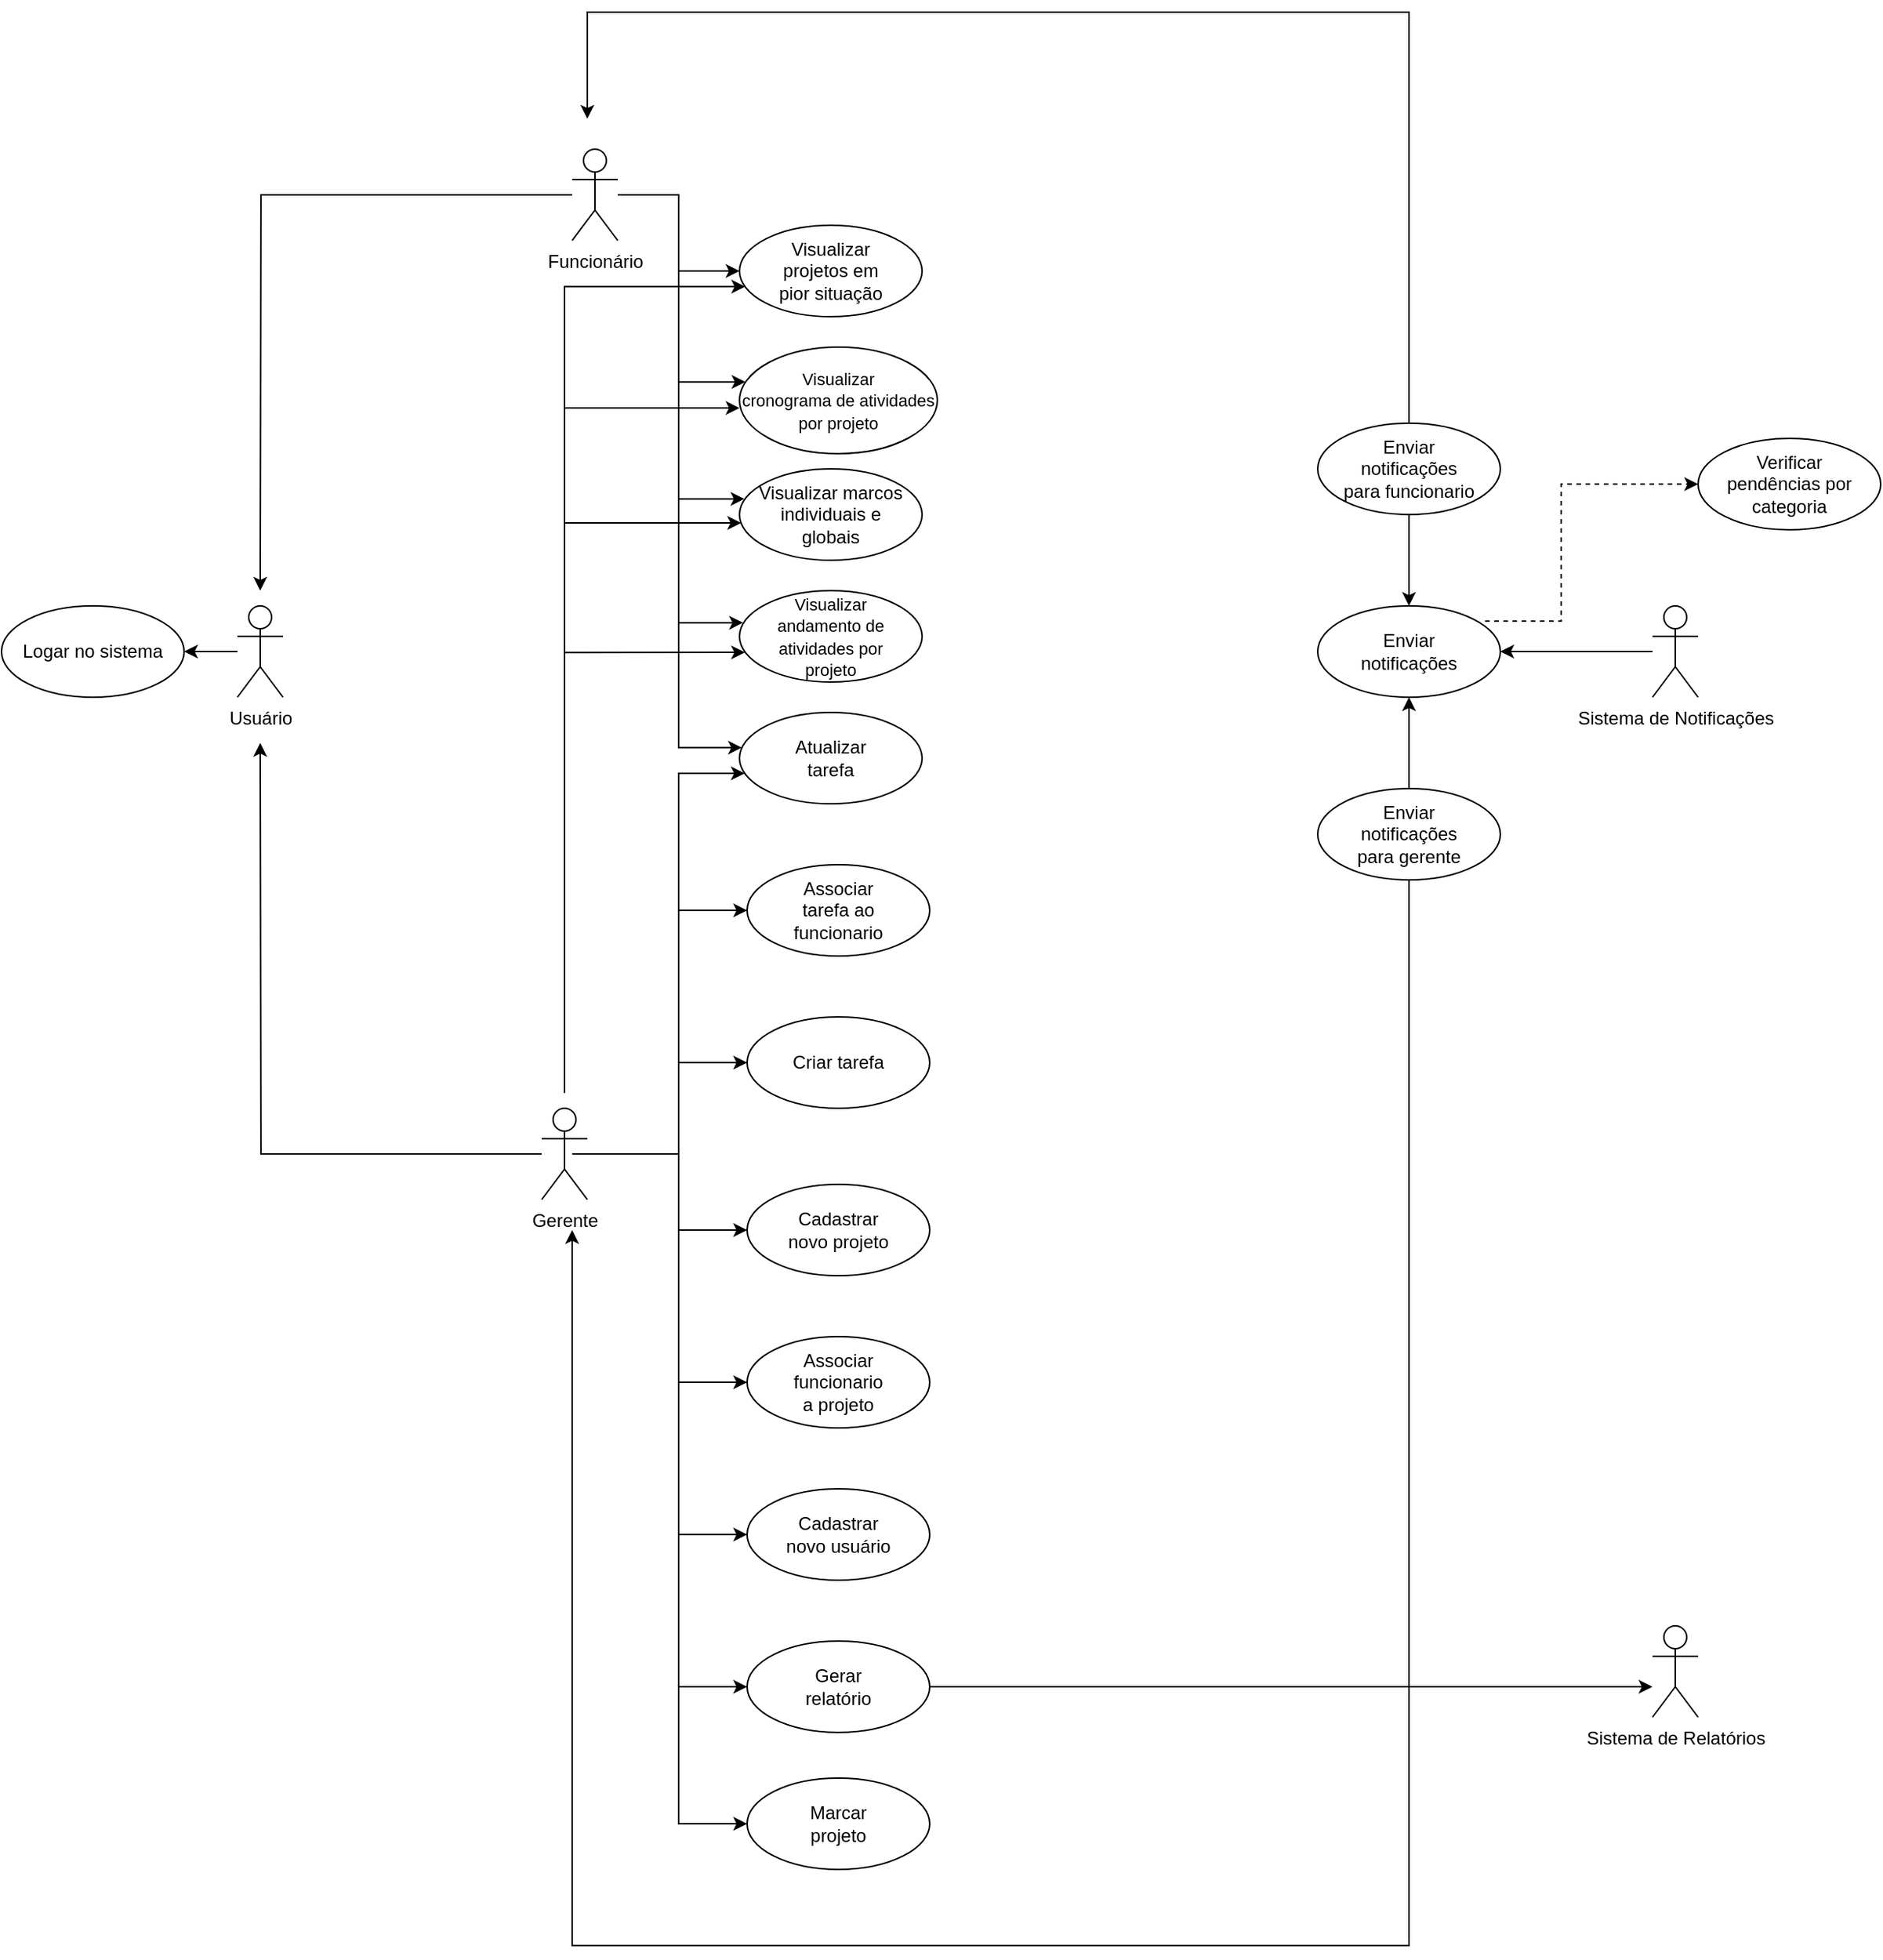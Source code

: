 <mxfile version="14.6.13" type="device"><diagram id="gemtb0-5iOf2-fuTtv6M" name="Page-1"><mxGraphModel dx="2386" dy="964" grid="1" gridSize="10" guides="1" tooltips="1" connect="1" arrows="1" fold="1" page="1" pageScale="1" pageWidth="850" pageHeight="1100" math="0" shadow="0"><root><mxCell id="0"/><mxCell id="1" parent="0"/><mxCell id="uhP6psyQcIOp5X87SmPu-2" value="" style="edgeStyle=orthogonalEdgeStyle;rounded=0;orthogonalLoop=1;jettySize=auto;html=1;" edge="1" parent="1" source="1vug23dCPV9mi0ISsuZW-6" target="uhP6psyQcIOp5X87SmPu-1"><mxGeometry relative="1" as="geometry"/></mxCell><mxCell id="1vug23dCPV9mi0ISsuZW-6" value="Usuário" style="shape=umlActor;verticalLabelPosition=bottom;verticalAlign=top;html=1;outlineConnect=0;" parent="1" vertex="1"><mxGeometry x="-30" y="510" width="30" height="60" as="geometry"/></mxCell><mxCell id="1vug23dCPV9mi0ISsuZW-28" value="" style="edgeStyle=orthogonalEdgeStyle;rounded=0;orthogonalLoop=1;jettySize=auto;html=1;" parent="1" source="1vug23dCPV9mi0ISsuZW-7" edge="1"><mxGeometry relative="1" as="geometry"><mxPoint x="-15" y="600" as="targetPoint"/></mxGeometry></mxCell><mxCell id="1vug23dCPV9mi0ISsuZW-43" value="" style="edgeStyle=orthogonalEdgeStyle;rounded=0;orthogonalLoop=1;jettySize=auto;html=1;entryX=0;entryY=0.5;entryDx=0;entryDy=0;" parent="1" source="1vug23dCPV9mi0ISsuZW-7" target="1vug23dCPV9mi0ISsuZW-12" edge="1"><mxGeometry relative="1" as="geometry"><Array as="points"><mxPoint x="260" y="870"/><mxPoint x="260" y="1120"/></Array></mxGeometry></mxCell><mxCell id="1vug23dCPV9mi0ISsuZW-50" value="" style="edgeStyle=orthogonalEdgeStyle;rounded=0;orthogonalLoop=1;jettySize=auto;html=1;" parent="1" source="1vug23dCPV9mi0ISsuZW-7" target="1vug23dCPV9mi0ISsuZW-49" edge="1"><mxGeometry relative="1" as="geometry"><Array as="points"><mxPoint x="260" y="870"/><mxPoint x="260" y="620"/></Array></mxGeometry></mxCell><mxCell id="1vug23dCPV9mi0ISsuZW-59" value="" style="edgeStyle=orthogonalEdgeStyle;rounded=0;orthogonalLoop=1;jettySize=auto;html=1;entryX=0;entryY=0.5;entryDx=0;entryDy=0;" parent="1" source="1vug23dCPV9mi0ISsuZW-7" target="1vug23dCPV9mi0ISsuZW-58" edge="1"><mxGeometry relative="1" as="geometry"><Array as="points"><mxPoint x="260" y="870"/><mxPoint x="260" y="1020"/></Array></mxGeometry></mxCell><mxCell id="1vug23dCPV9mi0ISsuZW-60" value="" style="edgeStyle=orthogonalEdgeStyle;rounded=0;orthogonalLoop=1;jettySize=auto;html=1;entryX=0.03;entryY=0.676;entryDx=0;entryDy=0;entryPerimeter=0;" parent="1" target="1vug23dCPV9mi0ISsuZW-55" edge="1"><mxGeometry relative="1" as="geometry"><mxPoint x="185" y="830" as="sourcePoint"/><mxPoint x="290" y="540" as="targetPoint"/><Array as="points"><mxPoint x="185" y="541"/></Array></mxGeometry></mxCell><mxCell id="1vug23dCPV9mi0ISsuZW-64" value="" style="edgeStyle=orthogonalEdgeStyle;rounded=0;orthogonalLoop=1;jettySize=auto;html=1;entryX=0.009;entryY=0.592;entryDx=0;entryDy=0;entryPerimeter=0;" parent="1" target="1vug23dCPV9mi0ISsuZW-56" edge="1"><mxGeometry relative="1" as="geometry"><mxPoint x="185" y="830" as="sourcePoint"/><mxPoint x="185" y="460" as="targetPoint"/><Array as="points"><mxPoint x="185" y="455"/></Array></mxGeometry></mxCell><mxCell id="1vug23dCPV9mi0ISsuZW-70" value="" style="edgeStyle=orthogonalEdgeStyle;rounded=0;orthogonalLoop=1;jettySize=auto;html=1;" parent="1" edge="1"><mxGeometry relative="1" as="geometry"><mxPoint x="185" y="830" as="sourcePoint"/><mxPoint x="300" y="380" as="targetPoint"/><Array as="points"><mxPoint x="185" y="380"/></Array></mxGeometry></mxCell><mxCell id="1vug23dCPV9mi0ISsuZW-72" value="" style="edgeStyle=orthogonalEdgeStyle;rounded=0;orthogonalLoop=1;jettySize=auto;html=1;entryX=0.031;entryY=0.671;entryDx=0;entryDy=0;entryPerimeter=0;" parent="1" target="1vug23dCPV9mi0ISsuZW-51" edge="1"><mxGeometry relative="1" as="geometry"><mxPoint x="185" y="830" as="sourcePoint"/><mxPoint x="185" y="220" as="targetPoint"/><Array as="points"><mxPoint x="185" y="300"/></Array></mxGeometry></mxCell><mxCell id="1vug23dCPV9mi0ISsuZW-7" value="Gerente" style="shape=umlActor;verticalLabelPosition=bottom;verticalAlign=top;html=1;outlineConnect=0;" parent="1" vertex="1"><mxGeometry x="170" y="840" width="30" height="60" as="geometry"/></mxCell><mxCell id="1vug23dCPV9mi0ISsuZW-26" value="" style="edgeStyle=orthogonalEdgeStyle;rounded=0;orthogonalLoop=1;jettySize=auto;html=1;" parent="1" source="1vug23dCPV9mi0ISsuZW-9" edge="1"><mxGeometry relative="1" as="geometry"><mxPoint x="-15" y="500" as="targetPoint"/></mxGeometry></mxCell><mxCell id="1vug23dCPV9mi0ISsuZW-52" value="" style="edgeStyle=orthogonalEdgeStyle;rounded=0;orthogonalLoop=1;jettySize=auto;html=1;" parent="1" source="1vug23dCPV9mi0ISsuZW-9" target="1vug23dCPV9mi0ISsuZW-51" edge="1"><mxGeometry relative="1" as="geometry"/></mxCell><mxCell id="1vug23dCPV9mi0ISsuZW-62" value="" style="edgeStyle=orthogonalEdgeStyle;rounded=0;orthogonalLoop=1;jettySize=auto;html=1;entryX=0.019;entryY=0.351;entryDx=0;entryDy=0;entryPerimeter=0;" parent="1" source="1vug23dCPV9mi0ISsuZW-9" target="1vug23dCPV9mi0ISsuZW-55" edge="1"><mxGeometry relative="1" as="geometry"><mxPoint x="299" y="521" as="targetPoint"/><Array as="points"><mxPoint x="260" y="240"/><mxPoint x="260" y="521"/></Array></mxGeometry></mxCell><mxCell id="1vug23dCPV9mi0ISsuZW-66" value="" style="edgeStyle=orthogonalEdgeStyle;rounded=0;orthogonalLoop=1;jettySize=auto;html=1;entryX=0.03;entryY=0.327;entryDx=0;entryDy=0;entryPerimeter=0;" parent="1" target="1vug23dCPV9mi0ISsuZW-57" edge="1"><mxGeometry relative="1" as="geometry"><mxPoint x="260" y="290" as="sourcePoint"/><mxPoint x="300.0" y="360" as="targetPoint"/><Array as="points"><mxPoint x="260" y="290"/><mxPoint x="260" y="360"/></Array></mxGeometry></mxCell><mxCell id="1vug23dCPV9mi0ISsuZW-68" value="" style="edgeStyle=orthogonalEdgeStyle;rounded=0;orthogonalLoop=1;jettySize=auto;html=1;entryX=0.027;entryY=0.329;entryDx=0;entryDy=0;entryPerimeter=0;" parent="1" target="1vug23dCPV9mi0ISsuZW-56" edge="1"><mxGeometry relative="1" as="geometry"><mxPoint x="260" y="290" as="sourcePoint"/><mxPoint x="300.0" y="440" as="targetPoint"/><Array as="points"><mxPoint x="260" y="290"/><mxPoint x="260" y="440"/></Array></mxGeometry></mxCell><mxCell id="1vug23dCPV9mi0ISsuZW-9" value="Funcionário" style="shape=umlActor;verticalLabelPosition=bottom;verticalAlign=top;html=1;outlineConnect=0;" parent="1" vertex="1"><mxGeometry x="190" y="210" width="30" height="60" as="geometry"/></mxCell><mxCell id="1vug23dCPV9mi0ISsuZW-12" value="Cadastrar&lt;br&gt;novo usuário" style="ellipse;whiteSpace=wrap;html=1;verticalAlign=middle;" parent="1" vertex="1"><mxGeometry x="305" y="1090" width="120" height="60" as="geometry"/></mxCell><mxCell id="1vug23dCPV9mi0ISsuZW-14" value="Cadastrar&lt;br&gt;novo projeto" style="ellipse;whiteSpace=wrap;html=1;verticalAlign=middle;" parent="1" vertex="1"><mxGeometry x="305" y="890" width="120" height="60" as="geometry"/></mxCell><mxCell id="1vug23dCPV9mi0ISsuZW-16" value="Criar tarefa" style="ellipse;whiteSpace=wrap;html=1;verticalAlign=middle;" parent="1" vertex="1"><mxGeometry x="305" y="780" width="120" height="60" as="geometry"/></mxCell><mxCell id="1vug23dCPV9mi0ISsuZW-20" value="Associar&lt;br&gt;tarefa ao&lt;br&gt;funcionario" style="ellipse;whiteSpace=wrap;html=1;verticalAlign=middle;" parent="1" vertex="1"><mxGeometry x="305" y="680" width="120" height="60" as="geometry"/></mxCell><mxCell id="1vug23dCPV9mi0ISsuZW-30" value="" style="edgeStyle=orthogonalEdgeStyle;rounded=0;orthogonalLoop=1;jettySize=auto;html=1;" parent="1" source="1vug23dCPV9mi0ISsuZW-24" target="1vug23dCPV9mi0ISsuZW-29" edge="1"><mxGeometry relative="1" as="geometry"/></mxCell><mxCell id="1vug23dCPV9mi0ISsuZW-24" value="Sistema de Notificações" style="shape=umlActor;verticalLabelPosition=bottom;verticalAlign=top;html=1;outlineConnect=0;" parent="1" vertex="1"><mxGeometry x="900" y="510" width="30" height="60" as="geometry"/></mxCell><mxCell id="1vug23dCPV9mi0ISsuZW-32" value="" style="edgeStyle=orthogonalEdgeStyle;rounded=0;orthogonalLoop=1;jettySize=auto;html=1;dashed=1;exitX=0.917;exitY=0.167;exitDx=0;exitDy=0;exitPerimeter=0;" parent="1" source="1vug23dCPV9mi0ISsuZW-29" target="1vug23dCPV9mi0ISsuZW-31" edge="1"><mxGeometry relative="1" as="geometry"><Array as="points"><mxPoint x="840" y="520"/><mxPoint x="840" y="430"/></Array></mxGeometry></mxCell><mxCell id="1vug23dCPV9mi0ISsuZW-29" value="Enviar&lt;br&gt;notificações" style="ellipse;whiteSpace=wrap;html=1;verticalAlign=middle;" parent="1" vertex="1"><mxGeometry x="680" y="510" width="120" height="60" as="geometry"/></mxCell><mxCell id="1vug23dCPV9mi0ISsuZW-31" value="Verificar&lt;br&gt;pendências por&lt;br&gt;categoria" style="ellipse;whiteSpace=wrap;html=1;verticalAlign=middle;" parent="1" vertex="1"><mxGeometry x="930" y="400" width="120" height="60" as="geometry"/></mxCell><mxCell id="1vug23dCPV9mi0ISsuZW-40" value="" style="edgeStyle=orthogonalEdgeStyle;rounded=0;orthogonalLoop=1;jettySize=auto;html=1;" parent="1" source="1vug23dCPV9mi0ISsuZW-34" target="1vug23dCPV9mi0ISsuZW-29" edge="1"><mxGeometry relative="1" as="geometry"/></mxCell><mxCell id="1vug23dCPV9mi0ISsuZW-76" value="" style="edgeStyle=orthogonalEdgeStyle;rounded=0;orthogonalLoop=1;jettySize=auto;html=1;" parent="1" source="1vug23dCPV9mi0ISsuZW-34" edge="1"><mxGeometry relative="1" as="geometry"><mxPoint x="190" y="920" as="targetPoint"/><Array as="points"><mxPoint x="740" y="1390"/></Array></mxGeometry></mxCell><mxCell id="1vug23dCPV9mi0ISsuZW-34" value="Enviar&lt;br&gt;notificações&lt;br&gt;para gerente" style="ellipse;whiteSpace=wrap;html=1;verticalAlign=middle;" parent="1" vertex="1"><mxGeometry x="680" y="630" width="120" height="60" as="geometry"/></mxCell><mxCell id="1vug23dCPV9mi0ISsuZW-41" value="" style="edgeStyle=orthogonalEdgeStyle;rounded=0;orthogonalLoop=1;jettySize=auto;html=1;" parent="1" source="1vug23dCPV9mi0ISsuZW-37" target="1vug23dCPV9mi0ISsuZW-29" edge="1"><mxGeometry relative="1" as="geometry"/></mxCell><mxCell id="1vug23dCPV9mi0ISsuZW-74" value="" style="edgeStyle=orthogonalEdgeStyle;rounded=0;orthogonalLoop=1;jettySize=auto;html=1;" parent="1" edge="1"><mxGeometry relative="1" as="geometry"><mxPoint x="740" y="390" as="sourcePoint"/><mxPoint x="200" y="190" as="targetPoint"/><Array as="points"><mxPoint x="740" y="120"/><mxPoint x="200" y="120"/><mxPoint x="200" y="190"/></Array></mxGeometry></mxCell><mxCell id="1vug23dCPV9mi0ISsuZW-37" value="Enviar&lt;br&gt;notificações&lt;br&gt;para funcionario" style="ellipse;whiteSpace=wrap;html=1;verticalAlign=middle;" parent="1" vertex="1"><mxGeometry x="680" y="390" width="120" height="60" as="geometry"/></mxCell><mxCell id="1vug23dCPV9mi0ISsuZW-78" value="" style="edgeStyle=orthogonalEdgeStyle;rounded=0;orthogonalLoop=1;jettySize=auto;html=1;" parent="1" source="1vug23dCPV9mi0ISsuZW-42" edge="1"><mxGeometry relative="1" as="geometry"><mxPoint x="900" y="1220" as="targetPoint"/></mxGeometry></mxCell><mxCell id="1vug23dCPV9mi0ISsuZW-42" value="Gerar&lt;br&gt;relatório" style="ellipse;whiteSpace=wrap;html=1;verticalAlign=middle;" parent="1" vertex="1"><mxGeometry x="305" y="1190" width="120" height="60" as="geometry"/></mxCell><mxCell id="1vug23dCPV9mi0ISsuZW-44" value="" style="edgeStyle=orthogonalEdgeStyle;rounded=0;orthogonalLoop=1;jettySize=auto;html=1;entryX=0;entryY=0.5;entryDx=0;entryDy=0;" parent="1" source="1vug23dCPV9mi0ISsuZW-7" target="1vug23dCPV9mi0ISsuZW-42" edge="1"><mxGeometry relative="1" as="geometry"><mxPoint x="295" y="869.5" as="sourcePoint"/><mxPoint x="435" y="869.5" as="targetPoint"/><Array as="points"><mxPoint x="260" y="870"/><mxPoint x="260" y="1220"/></Array></mxGeometry></mxCell><mxCell id="1vug23dCPV9mi0ISsuZW-45" value="" style="edgeStyle=orthogonalEdgeStyle;rounded=0;orthogonalLoop=1;jettySize=auto;html=1;entryX=0;entryY=0.5;entryDx=0;entryDy=0;" parent="1" target="1vug23dCPV9mi0ISsuZW-14" edge="1"><mxGeometry relative="1" as="geometry"><mxPoint x="190" y="870" as="sourcePoint"/><mxPoint x="300" y="920" as="targetPoint"/><Array as="points"><mxPoint x="260" y="870"/><mxPoint x="260" y="920"/></Array></mxGeometry></mxCell><mxCell id="1vug23dCPV9mi0ISsuZW-46" value="" style="edgeStyle=orthogonalEdgeStyle;rounded=0;orthogonalLoop=1;jettySize=auto;html=1;entryX=0;entryY=0.5;entryDx=0;entryDy=0;" parent="1" target="1vug23dCPV9mi0ISsuZW-16" edge="1"><mxGeometry relative="1" as="geometry"><mxPoint x="200" y="870" as="sourcePoint"/><mxPoint x="550" y="860" as="targetPoint"/><Array as="points"><mxPoint x="260" y="870"/><mxPoint x="260" y="810"/></Array></mxGeometry></mxCell><mxCell id="1vug23dCPV9mi0ISsuZW-47" value="" style="edgeStyle=orthogonalEdgeStyle;rounded=0;orthogonalLoop=1;jettySize=auto;html=1;entryX=0;entryY=0.5;entryDx=0;entryDy=0;" parent="1" target="1vug23dCPV9mi0ISsuZW-20" edge="1"><mxGeometry relative="1" as="geometry"><mxPoint x="200" y="870" as="sourcePoint"/><mxPoint x="435" y="869.5" as="targetPoint"/><Array as="points"><mxPoint x="260" y="870"/><mxPoint x="260" y="710"/></Array></mxGeometry></mxCell><mxCell id="1vug23dCPV9mi0ISsuZW-48" value="" style="edgeStyle=orthogonalEdgeStyle;rounded=0;orthogonalLoop=1;jettySize=auto;html=1;entryX=0;entryY=0.5;entryDx=0;entryDy=0;" parent="1" target="1vug23dCPV9mi0ISsuZW-54" edge="1"><mxGeometry relative="1" as="geometry"><mxPoint x="200" y="870" as="sourcePoint"/><mxPoint x="200" y="1239.5" as="targetPoint"/><Array as="points"><mxPoint x="260" y="870"/><mxPoint x="260" y="1310"/></Array></mxGeometry></mxCell><mxCell id="1vug23dCPV9mi0ISsuZW-49" value="Atualizar&lt;br&gt;tarefa" style="ellipse;whiteSpace=wrap;html=1;verticalAlign=middle;" parent="1" vertex="1"><mxGeometry x="300" y="580" width="120" height="60" as="geometry"/></mxCell><mxCell id="1vug23dCPV9mi0ISsuZW-51" value="Visualizar&lt;br&gt;projetos em&lt;br&gt;pior situação" style="ellipse;whiteSpace=wrap;html=1;verticalAlign=middle;" parent="1" vertex="1"><mxGeometry x="300" y="260" width="120" height="60" as="geometry"/></mxCell><mxCell id="1vug23dCPV9mi0ISsuZW-53" value="" style="edgeStyle=orthogonalEdgeStyle;rounded=0;orthogonalLoop=1;jettySize=auto;html=1;entryX=0.013;entryY=0.385;entryDx=0;entryDy=0;entryPerimeter=0;" parent="1" edge="1"><mxGeometry relative="1" as="geometry"><mxPoint x="260" y="270" as="sourcePoint"/><mxPoint x="301.56" y="603.1" as="targetPoint"/><Array as="points"><mxPoint x="260" y="270"/><mxPoint x="260" y="603"/></Array></mxGeometry></mxCell><mxCell id="1vug23dCPV9mi0ISsuZW-54" value="Marcar&lt;br&gt;projeto" style="ellipse;whiteSpace=wrap;html=1;verticalAlign=middle;" parent="1" vertex="1"><mxGeometry x="305" y="1280" width="120" height="60" as="geometry"/></mxCell><mxCell id="1vug23dCPV9mi0ISsuZW-55" value="&lt;font style=&quot;font-size: 11px&quot;&gt;Visualizar&lt;br&gt;andamento de&lt;br&gt;atividades por&lt;br&gt;projeto&lt;/font&gt;" style="ellipse;whiteSpace=wrap;html=1;verticalAlign=middle;" parent="1" vertex="1"><mxGeometry x="300" y="500" width="120" height="60" as="geometry"/></mxCell><mxCell id="1vug23dCPV9mi0ISsuZW-56" value="Visualizar marcos&lt;br&gt;individuais e&lt;br&gt;globais" style="ellipse;whiteSpace=wrap;html=1;verticalAlign=middle;" parent="1" vertex="1"><mxGeometry x="300" y="420" width="120" height="60" as="geometry"/></mxCell><mxCell id="1vug23dCPV9mi0ISsuZW-57" value="&lt;font style=&quot;font-size: 11px&quot;&gt;Visualizar&lt;br&gt;cronograma de atividades por projeto&lt;/font&gt;" style="ellipse;whiteSpace=wrap;html=1;verticalAlign=middle;" parent="1" vertex="1"><mxGeometry x="300" y="340" width="130" height="70" as="geometry"/></mxCell><mxCell id="1vug23dCPV9mi0ISsuZW-58" value="Associar&lt;br&gt;funcionario&lt;br&gt;a projeto" style="ellipse;whiteSpace=wrap;html=1;verticalAlign=middle;" parent="1" vertex="1"><mxGeometry x="305" y="990" width="120" height="60" as="geometry"/></mxCell><mxCell id="1vug23dCPV9mi0ISsuZW-79" value="Sistema de Relatórios" style="shape=umlActor;verticalLabelPosition=bottom;verticalAlign=top;html=1;outlineConnect=0;" parent="1" vertex="1"><mxGeometry x="900" y="1180" width="30" height="60" as="geometry"/></mxCell><mxCell id="uhP6psyQcIOp5X87SmPu-1" value="Logar no sistema" style="ellipse;whiteSpace=wrap;html=1;verticalAlign=middle;" vertex="1" parent="1"><mxGeometry x="-185" y="510" width="120" height="60" as="geometry"/></mxCell></root></mxGraphModel></diagram></mxfile>